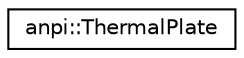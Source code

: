 digraph "Representación gráfica de la clase"
{
  edge [fontname="Helvetica",fontsize="10",labelfontname="Helvetica",labelfontsize="10"];
  node [fontname="Helvetica",fontsize="10",shape=record];
  rankdir="LR";
  Node0 [label="anpi::ThermalPlate",height=0.2,width=0.4,color="black", fillcolor="white", style="filled",URL="$dd/d67/classanpi_1_1ThermalPlate.html",tooltip="thermal plate class "];
}

